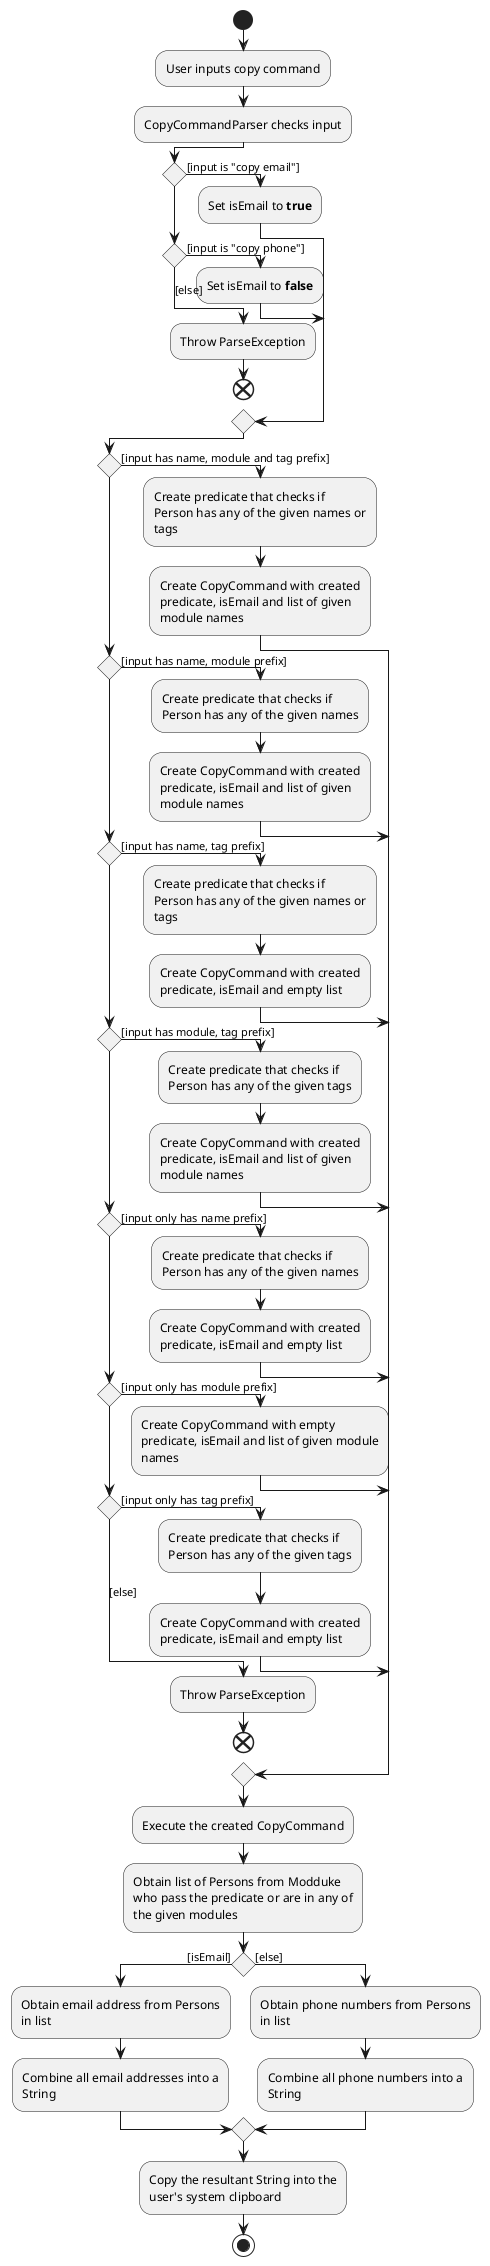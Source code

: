 @startuml
!pragma useVerticalIf on
start
:User inputs copy command;
:CopyCommandParser checks input;
if() then ([input is "copy email"])
:Set isEmail to **true**;
elseif() then ([input is "copy phone"])
:Set isEmail to **false**;
else ([else])
:Throw ParseException;
end
endif
if() then ([input has name, module and tag prefix])
:Create predicate that checks if
Person has any of the given names or
tags;
:Create CopyCommand with created
predicate, isEmail and list of given
module names;
elseif() then ([input has name, module prefix])
:Create predicate that checks if
Person has any of the given names;
:Create CopyCommand with created
predicate, isEmail and list of given
module names;
elseif() then ([input has name, tag prefix])
:Create predicate that checks if
Person has any of the given names or
tags;
:Create CopyCommand with created
predicate, isEmail and empty list;
elseif() then ([input has module, tag prefix])
:Create predicate that checks if
Person has any of the given tags;
:Create CopyCommand with created
predicate, isEmail and list of given
module names;
elseif() then ([input only has name prefix])
:Create predicate that checks if
Person has any of the given names;
:Create CopyCommand with created
predicate, isEmail and empty list;
elseif() then ([input only has module prefix])
:Create CopyCommand with empty
predicate, isEmail and list of given module
names;
elseif() then ([input only has tag prefix])
:Create predicate that checks if
Person has any of the given tags;
:Create CopyCommand with created
predicate, isEmail and empty list;
else ([else])
:Throw ParseException;
end
endif
:Execute the created CopyCommand;
:Obtain list of Persons from Modduke
who pass the predicate or are in any of
the given modules;
if() then ([isEmail])
:Obtain email address from Persons
in list;
:Combine all email addresses into a
String;
else ([else])
:Obtain phone numbers from Persons
in list;
:Combine all phone numbers into a
String;
endif
:Copy the resultant String into the
user's system clipboard;
stop
@enduml
